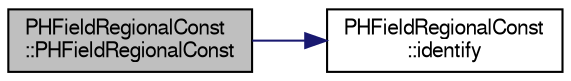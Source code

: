 digraph "PHFieldRegionalConst::PHFieldRegionalConst"
{
  bgcolor="transparent";
  edge [fontname="FreeSans",fontsize="10",labelfontname="FreeSans",labelfontsize="10"];
  node [fontname="FreeSans",fontsize="10",shape=record];
  rankdir="LR";
  Node1 [label="PHFieldRegionalConst\l::PHFieldRegionalConst",height=0.2,width=0.4,color="black", fillcolor="grey75", style="filled" fontcolor="black"];
  Node1 -> Node2 [color="midnightblue",fontsize="10",style="solid",fontname="FreeSans"];
  Node2 [label="PHFieldRegionalConst\l::identify",height=0.2,width=0.4,color="black",URL="$d8/d4f/classPHFieldRegionalConst.html#a84cbea4b29c91b9addc5cccd03729ac6"];
}
